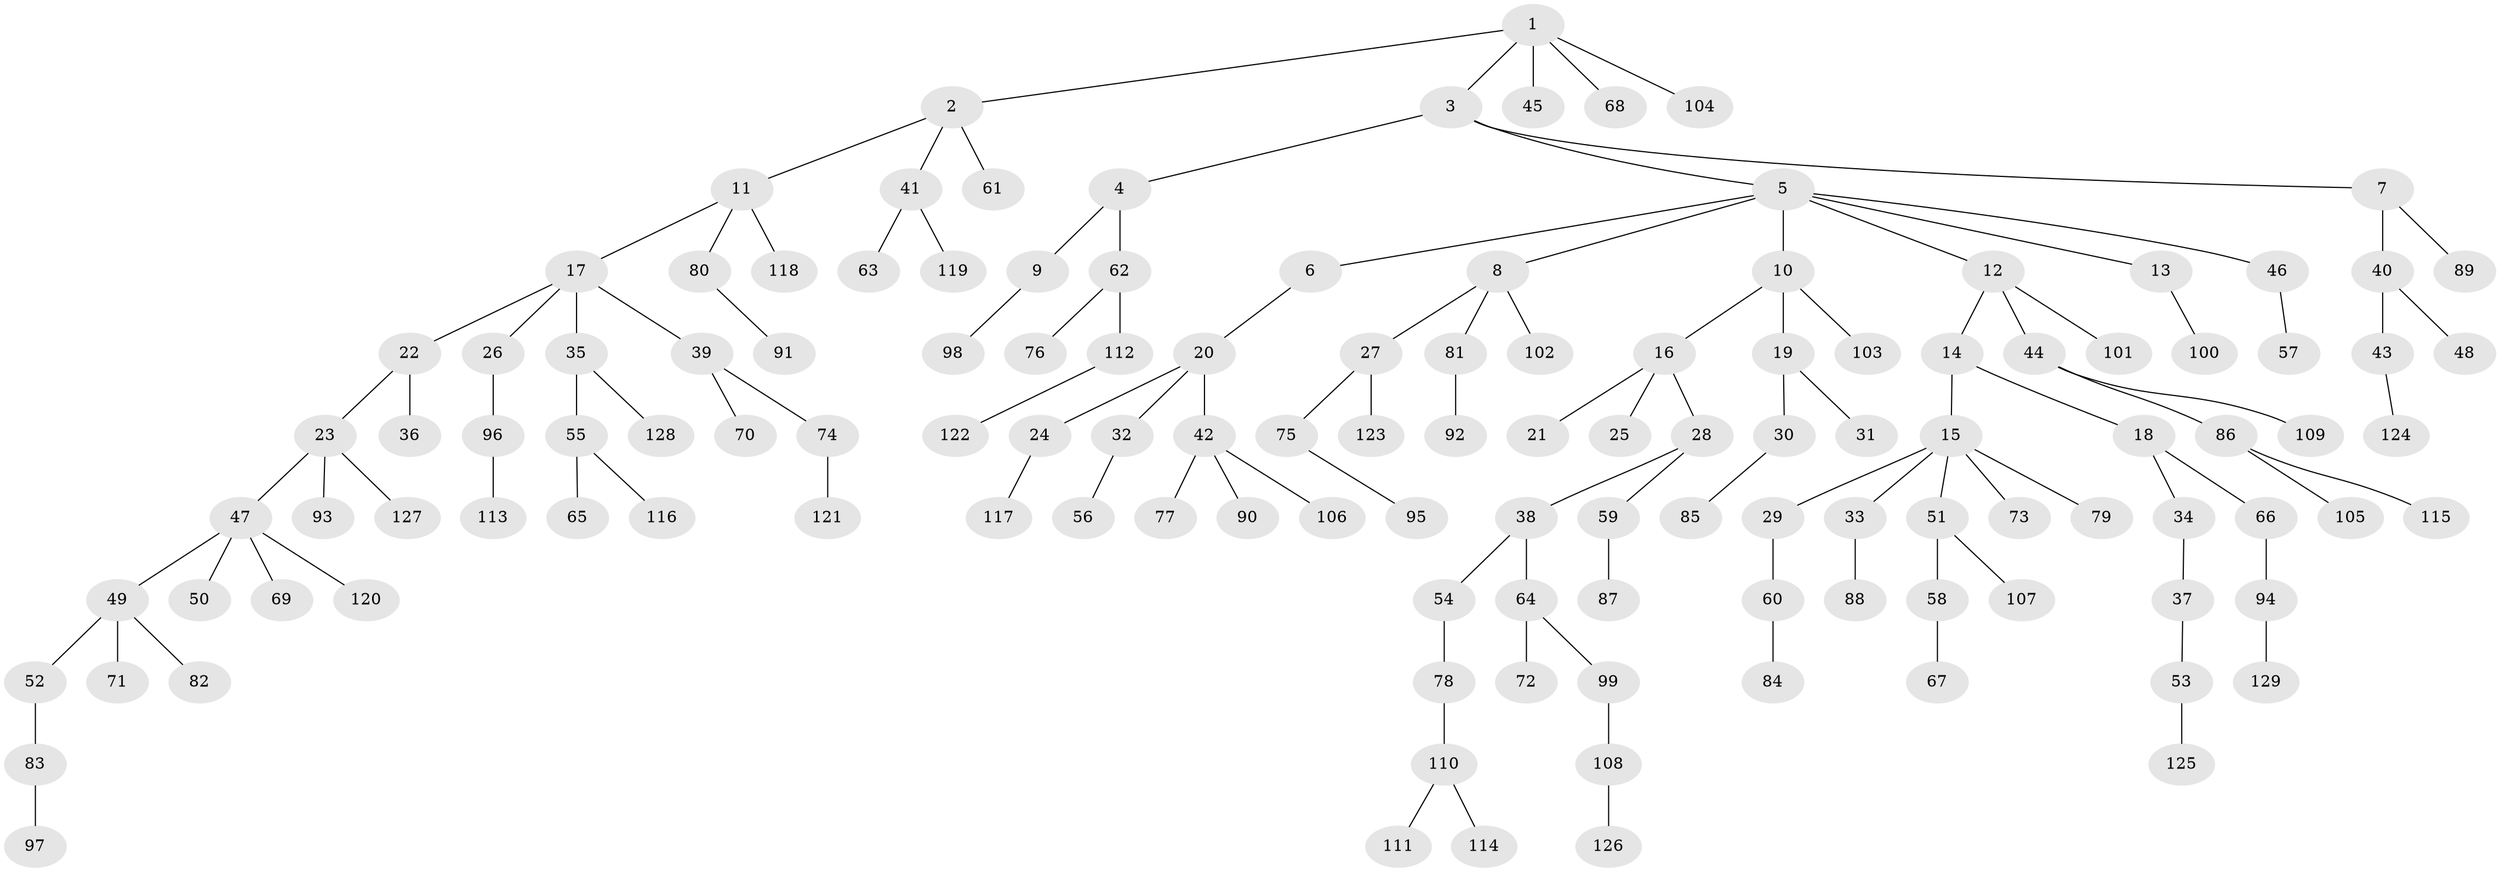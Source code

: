 // Generated by graph-tools (version 1.1) at 2025/26/03/09/25 03:26:29]
// undirected, 129 vertices, 128 edges
graph export_dot {
graph [start="1"]
  node [color=gray90,style=filled];
  1;
  2;
  3;
  4;
  5;
  6;
  7;
  8;
  9;
  10;
  11;
  12;
  13;
  14;
  15;
  16;
  17;
  18;
  19;
  20;
  21;
  22;
  23;
  24;
  25;
  26;
  27;
  28;
  29;
  30;
  31;
  32;
  33;
  34;
  35;
  36;
  37;
  38;
  39;
  40;
  41;
  42;
  43;
  44;
  45;
  46;
  47;
  48;
  49;
  50;
  51;
  52;
  53;
  54;
  55;
  56;
  57;
  58;
  59;
  60;
  61;
  62;
  63;
  64;
  65;
  66;
  67;
  68;
  69;
  70;
  71;
  72;
  73;
  74;
  75;
  76;
  77;
  78;
  79;
  80;
  81;
  82;
  83;
  84;
  85;
  86;
  87;
  88;
  89;
  90;
  91;
  92;
  93;
  94;
  95;
  96;
  97;
  98;
  99;
  100;
  101;
  102;
  103;
  104;
  105;
  106;
  107;
  108;
  109;
  110;
  111;
  112;
  113;
  114;
  115;
  116;
  117;
  118;
  119;
  120;
  121;
  122;
  123;
  124;
  125;
  126;
  127;
  128;
  129;
  1 -- 2;
  1 -- 3;
  1 -- 45;
  1 -- 68;
  1 -- 104;
  2 -- 11;
  2 -- 41;
  2 -- 61;
  3 -- 4;
  3 -- 5;
  3 -- 7;
  4 -- 9;
  4 -- 62;
  5 -- 6;
  5 -- 8;
  5 -- 10;
  5 -- 12;
  5 -- 13;
  5 -- 46;
  6 -- 20;
  7 -- 40;
  7 -- 89;
  8 -- 27;
  8 -- 81;
  8 -- 102;
  9 -- 98;
  10 -- 16;
  10 -- 19;
  10 -- 103;
  11 -- 17;
  11 -- 80;
  11 -- 118;
  12 -- 14;
  12 -- 44;
  12 -- 101;
  13 -- 100;
  14 -- 15;
  14 -- 18;
  15 -- 29;
  15 -- 33;
  15 -- 51;
  15 -- 73;
  15 -- 79;
  16 -- 21;
  16 -- 25;
  16 -- 28;
  17 -- 22;
  17 -- 26;
  17 -- 35;
  17 -- 39;
  18 -- 34;
  18 -- 66;
  19 -- 30;
  19 -- 31;
  20 -- 24;
  20 -- 32;
  20 -- 42;
  22 -- 23;
  22 -- 36;
  23 -- 47;
  23 -- 93;
  23 -- 127;
  24 -- 117;
  26 -- 96;
  27 -- 75;
  27 -- 123;
  28 -- 38;
  28 -- 59;
  29 -- 60;
  30 -- 85;
  32 -- 56;
  33 -- 88;
  34 -- 37;
  35 -- 55;
  35 -- 128;
  37 -- 53;
  38 -- 54;
  38 -- 64;
  39 -- 70;
  39 -- 74;
  40 -- 43;
  40 -- 48;
  41 -- 63;
  41 -- 119;
  42 -- 77;
  42 -- 90;
  42 -- 106;
  43 -- 124;
  44 -- 86;
  44 -- 109;
  46 -- 57;
  47 -- 49;
  47 -- 50;
  47 -- 69;
  47 -- 120;
  49 -- 52;
  49 -- 71;
  49 -- 82;
  51 -- 58;
  51 -- 107;
  52 -- 83;
  53 -- 125;
  54 -- 78;
  55 -- 65;
  55 -- 116;
  58 -- 67;
  59 -- 87;
  60 -- 84;
  62 -- 76;
  62 -- 112;
  64 -- 72;
  64 -- 99;
  66 -- 94;
  74 -- 121;
  75 -- 95;
  78 -- 110;
  80 -- 91;
  81 -- 92;
  83 -- 97;
  86 -- 105;
  86 -- 115;
  94 -- 129;
  96 -- 113;
  99 -- 108;
  108 -- 126;
  110 -- 111;
  110 -- 114;
  112 -- 122;
}
